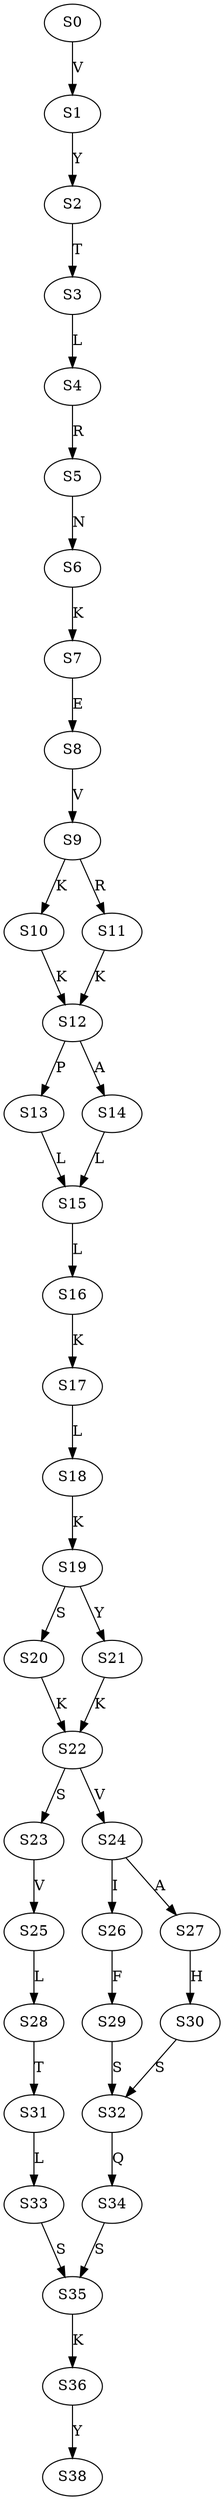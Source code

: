 strict digraph  {
	S0 -> S1 [ label = V ];
	S1 -> S2 [ label = Y ];
	S2 -> S3 [ label = T ];
	S3 -> S4 [ label = L ];
	S4 -> S5 [ label = R ];
	S5 -> S6 [ label = N ];
	S6 -> S7 [ label = K ];
	S7 -> S8 [ label = E ];
	S8 -> S9 [ label = V ];
	S9 -> S10 [ label = K ];
	S9 -> S11 [ label = R ];
	S10 -> S12 [ label = K ];
	S11 -> S12 [ label = K ];
	S12 -> S13 [ label = P ];
	S12 -> S14 [ label = A ];
	S13 -> S15 [ label = L ];
	S14 -> S15 [ label = L ];
	S15 -> S16 [ label = L ];
	S16 -> S17 [ label = K ];
	S17 -> S18 [ label = L ];
	S18 -> S19 [ label = K ];
	S19 -> S20 [ label = S ];
	S19 -> S21 [ label = Y ];
	S20 -> S22 [ label = K ];
	S21 -> S22 [ label = K ];
	S22 -> S23 [ label = S ];
	S22 -> S24 [ label = V ];
	S23 -> S25 [ label = V ];
	S24 -> S26 [ label = I ];
	S24 -> S27 [ label = A ];
	S25 -> S28 [ label = L ];
	S26 -> S29 [ label = F ];
	S27 -> S30 [ label = H ];
	S28 -> S31 [ label = T ];
	S29 -> S32 [ label = S ];
	S30 -> S32 [ label = S ];
	S31 -> S33 [ label = L ];
	S32 -> S34 [ label = Q ];
	S33 -> S35 [ label = S ];
	S34 -> S35 [ label = S ];
	S35 -> S36 [ label = K ];
	S36 -> S38 [ label = Y ];
}
